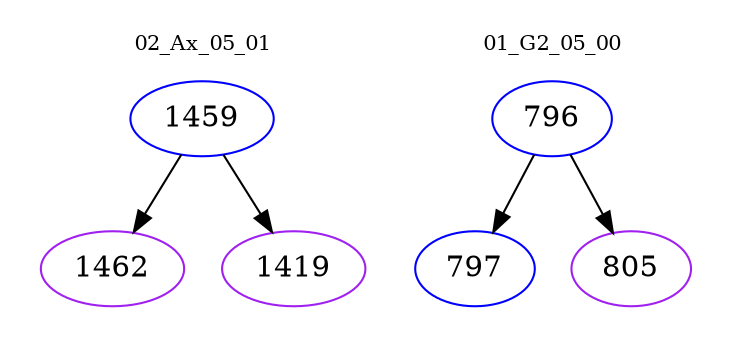 digraph{
subgraph cluster_0 {
color = white
label = "02_Ax_05_01";
fontsize=10;
T0_1459 [label="1459", color="blue"]
T0_1459 -> T0_1462 [color="black"]
T0_1462 [label="1462", color="purple"]
T0_1459 -> T0_1419 [color="black"]
T0_1419 [label="1419", color="purple"]
}
subgraph cluster_1 {
color = white
label = "01_G2_05_00";
fontsize=10;
T1_796 [label="796", color="blue"]
T1_796 -> T1_797 [color="black"]
T1_797 [label="797", color="blue"]
T1_796 -> T1_805 [color="black"]
T1_805 [label="805", color="purple"]
}
}
